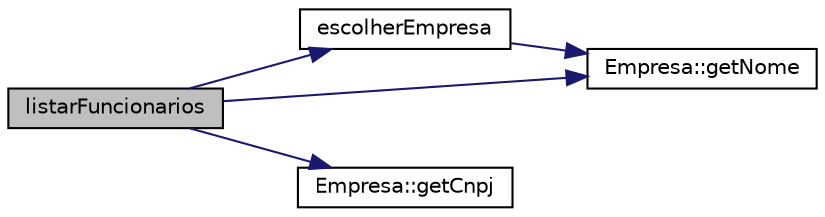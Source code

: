 digraph "listarFuncionarios"
{
  edge [fontname="Helvetica",fontsize="10",labelfontname="Helvetica",labelfontsize="10"];
  node [fontname="Helvetica",fontsize="10",shape=record];
  rankdir="LR";
  Node32 [label="listarFuncionarios",height=0.2,width=0.4,color="black", fillcolor="grey75", style="filled", fontcolor="black"];
  Node32 -> Node33 [color="midnightblue",fontsize="10",style="solid",fontname="Helvetica"];
  Node33 [label="escolherEmpresa",height=0.2,width=0.4,color="black", fillcolor="white", style="filled",URL="$empresa-crud_8cpp.html#a7ebc01be1157d8212a6c510ad5772c69",tooltip="Telas para escolha de empresas. "];
  Node33 -> Node34 [color="midnightblue",fontsize="10",style="solid",fontname="Helvetica"];
  Node34 [label="Empresa::getNome",height=0.2,width=0.4,color="black", fillcolor="white", style="filled",URL="$class_empresa.html#a9dba7316e0e0449abe9c9ec7015927e1"];
  Node32 -> Node35 [color="midnightblue",fontsize="10",style="solid",fontname="Helvetica"];
  Node35 [label="Empresa::getCnpj",height=0.2,width=0.4,color="black", fillcolor="white", style="filled",URL="$class_empresa.html#a7289c123e5515521179f96a2b5656745"];
  Node32 -> Node34 [color="midnightblue",fontsize="10",style="solid",fontname="Helvetica"];
}

